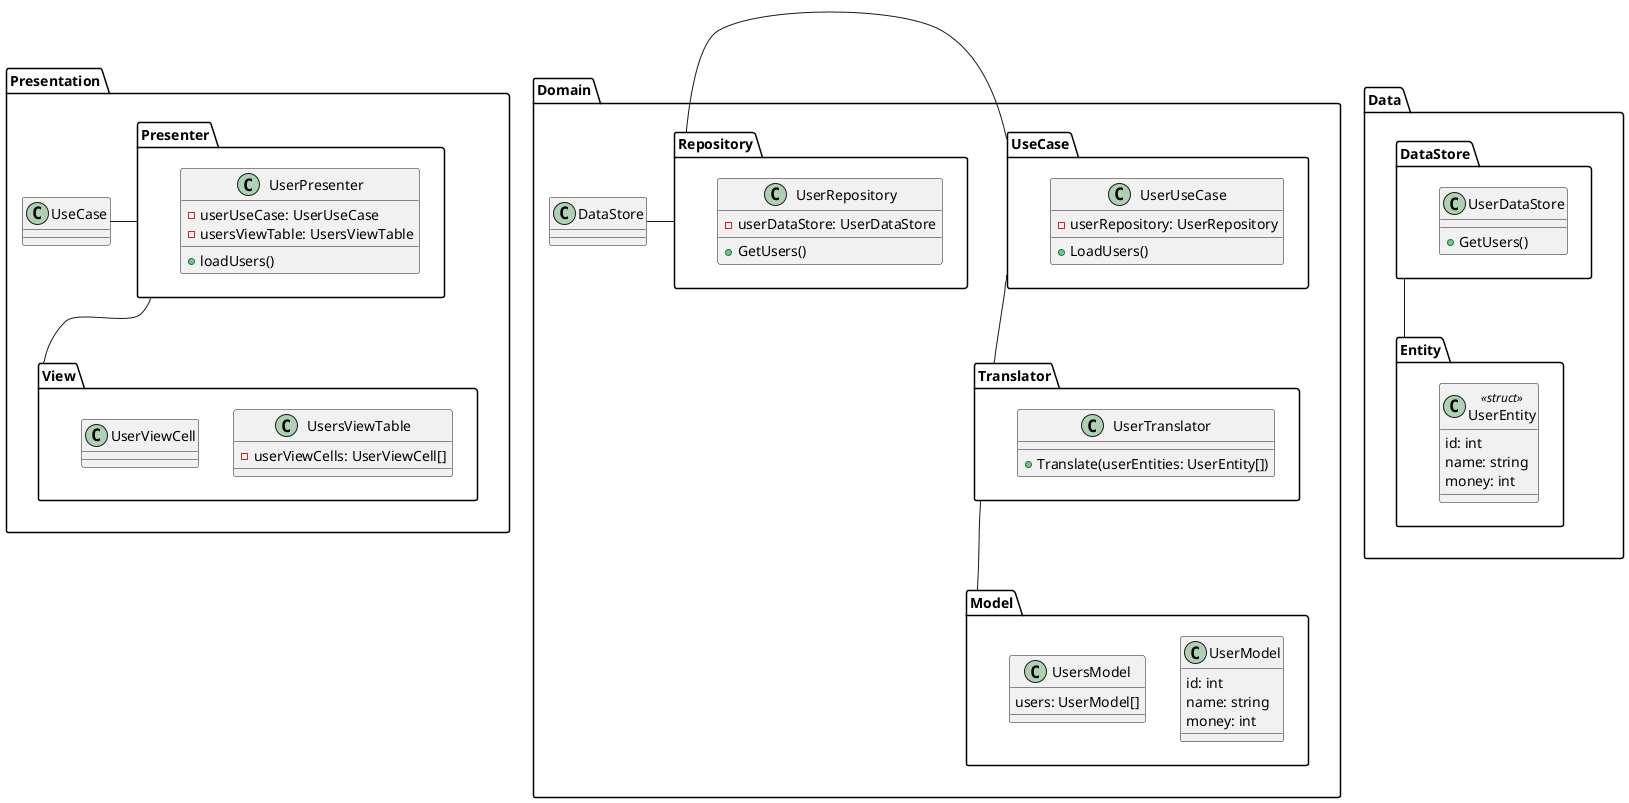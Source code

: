 ﻿'ユーザーデータがたまってるデータベースにリクエストしてレスポンスが帰ってきてワールドに変化があるところまで
'clean architectureベースで

@startuml
package Presentation
{
    package View
    {
        class UsersViewTable
        {
            - userViewCells: UserViewCell[]
        }
        
        class UserViewCell
        {
            
        }
    }
    
    package Presenter
    {
        class UserPresenter
        {
            - userUseCase: UserUseCase
            - usersViewTable: UsersViewTable
            
            + loadUsers()
        }
    }
    
    Presenter -down- View
    Presenter -right- UseCase
}

package Domain
{
    package Model
    {
        class UserModel
        {
            id: int
            name: string
            money: int
        }
        
        class UsersModel
        {
            users: UserModel[]
        }
    }
    
    package Translator
    {
        class UserTranslator
        {
            + Translate(userEntities: UserEntity[])
        }
    }
    
    package UseCase
    {
        class UserUseCase
        {
            - userRepository: UserRepository
            + LoadUsers()
        }
    }
    
    package Repository
    {
        class UserRepository
        {
            - userDataStore: UserDataStore
            + GetUsers()
        }
    }
    
    UseCase -down- Translator
    Translator -down- Model
    UseCase -right- Repository
    Repository -right- DataStore
}

package Data
{
    package DataStore
    {
        class UserDataStore
        {
            + GetUsers()
        }
    }
    
    package Entity
    {
        class UserEntity << struct >>
        {
            id: int
            name: string
            money: int
        }
    }
    
    DataStore -down- Entity
}

@enduml